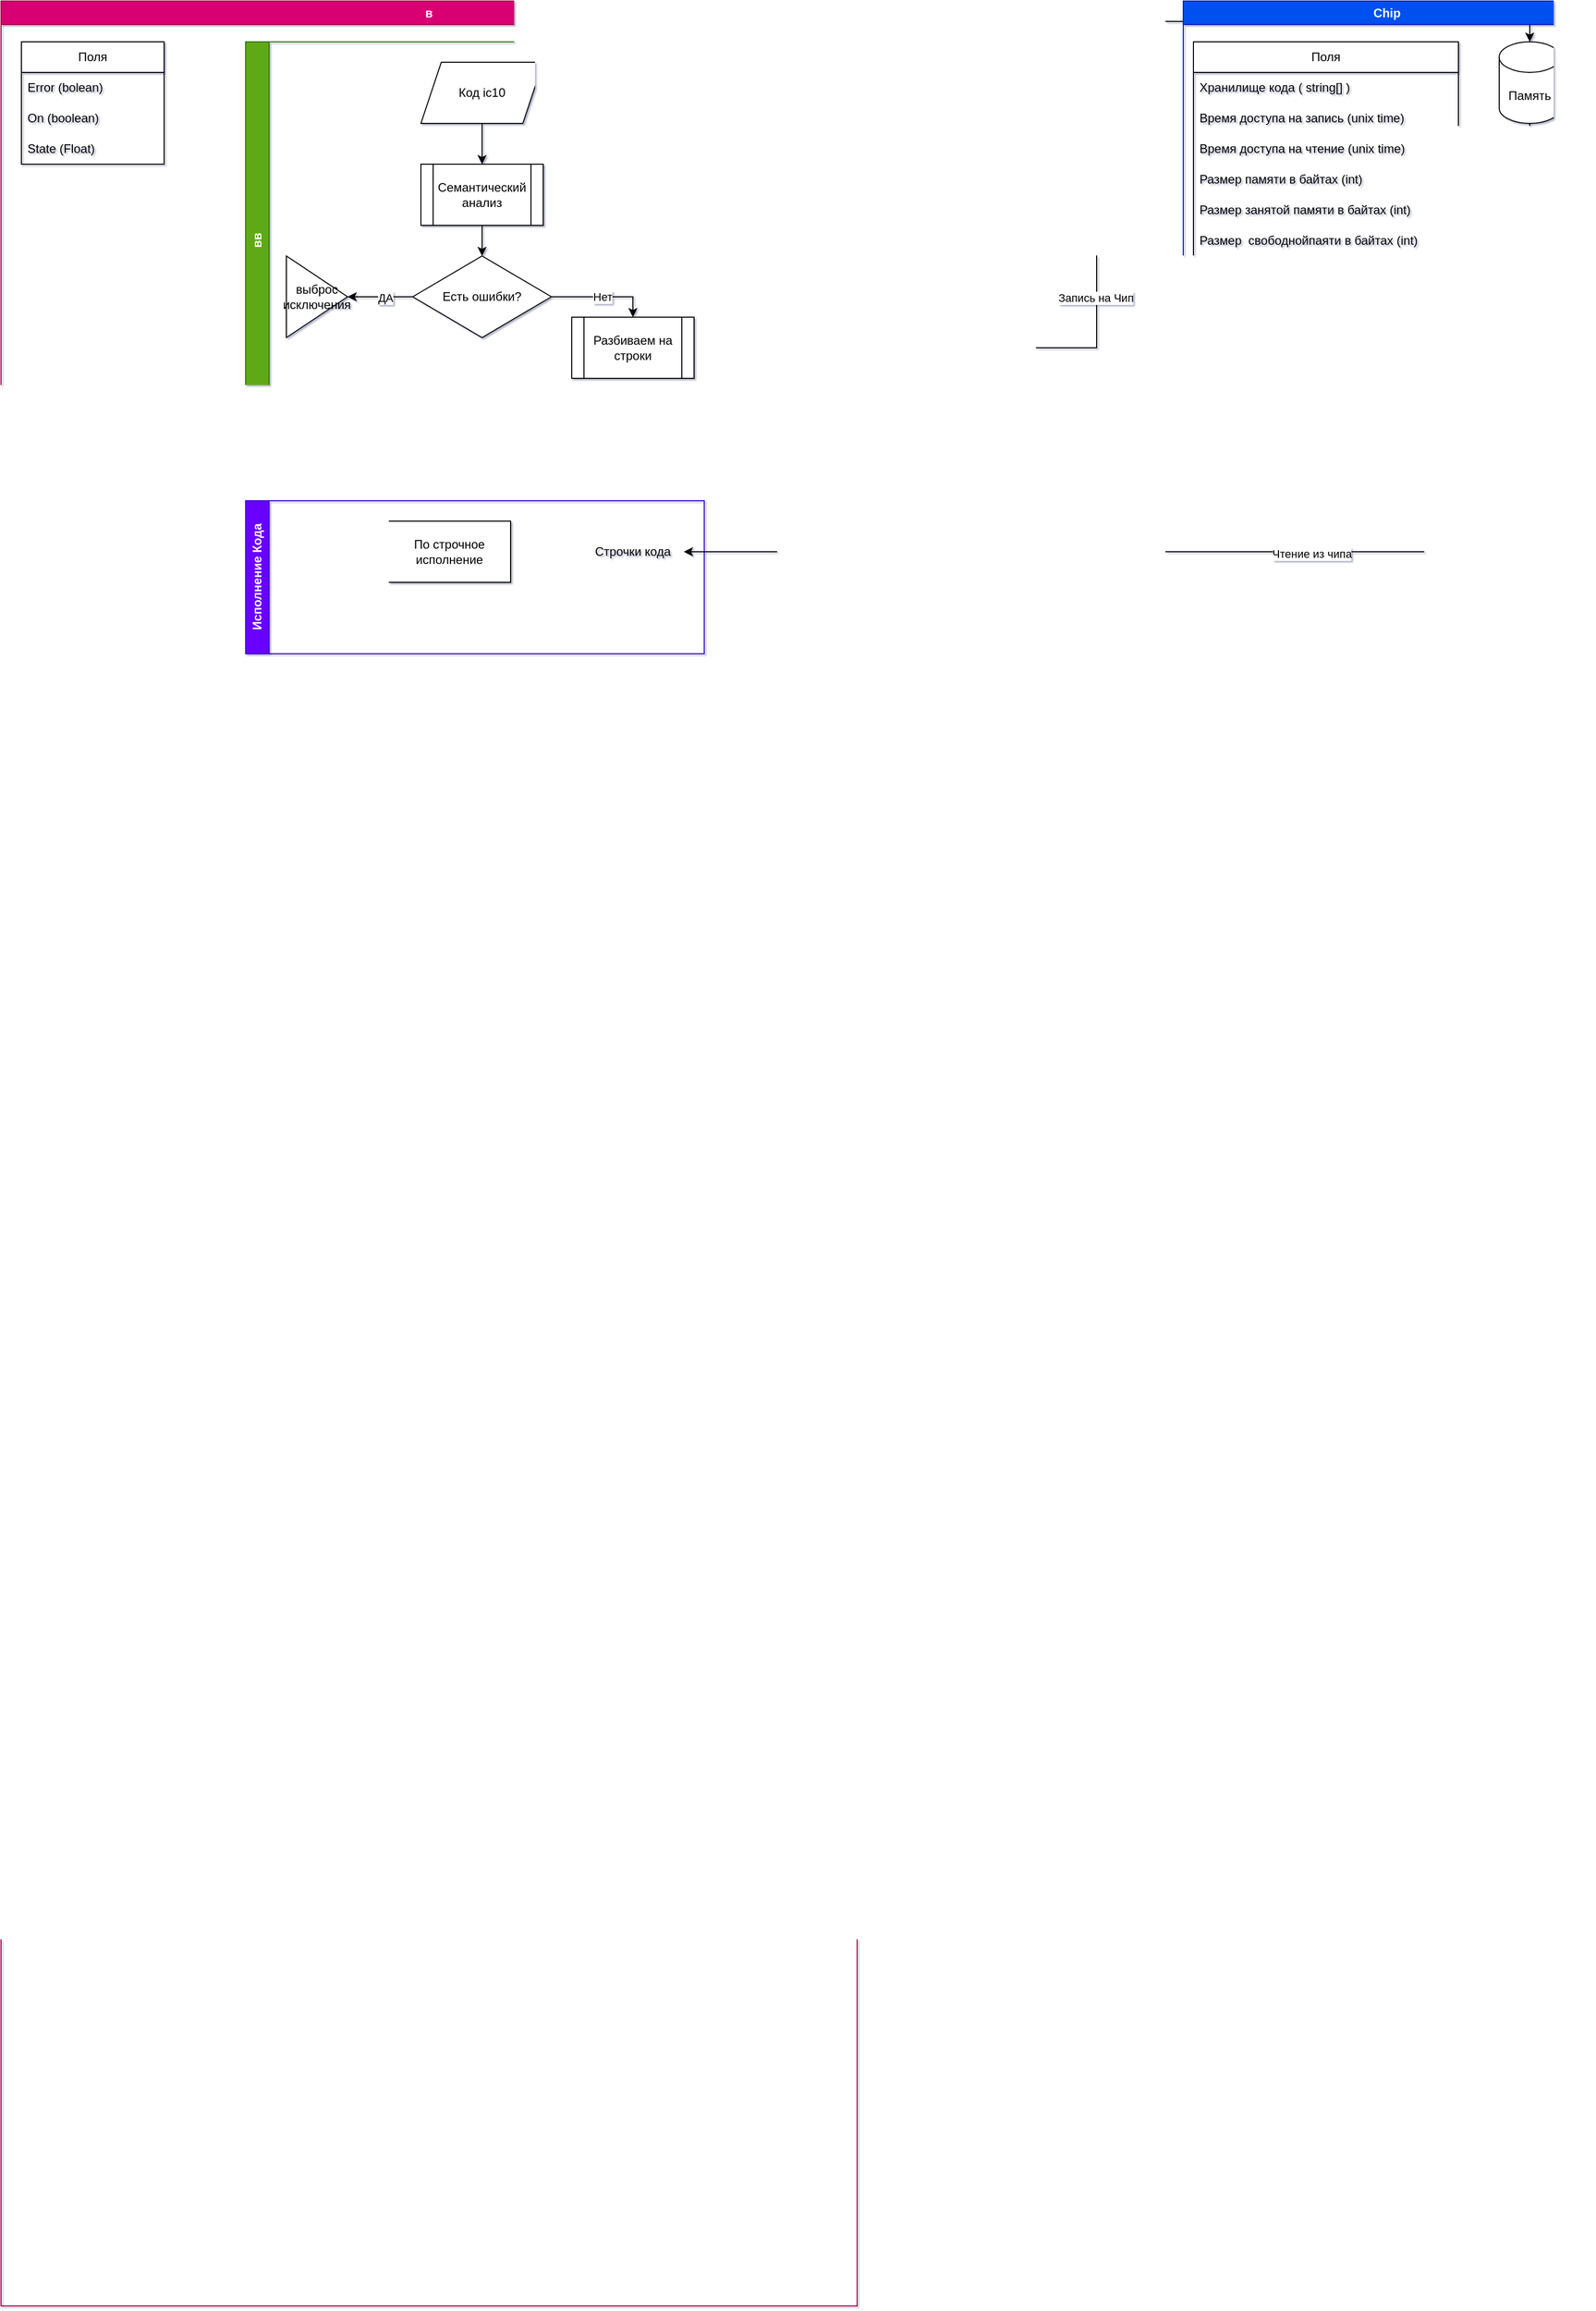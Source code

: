 <mxfile version="24.7.17">
  <diagram name="Страница — 1" id="UjBPNbF5Juh3DCR17DNx">
    <mxGraphModel dx="798" dy="460" grid="1" gridSize="10" guides="1" tooltips="1" connect="1" arrows="1" fold="1" page="1" pageScale="1" pageWidth="10000" pageHeight="10000" math="0" shadow="1">
      <root>
        <mxCell id="0" />
        <mxCell id="1" parent="0" />
        <mxCell id="PQDEgTjOGFEBHPcHPmps-68" value="в" style="swimlane;whiteSpace=wrap;html=1;fillColor=#d80073;fontColor=#ffffff;strokeColor=#A50040;" parent="1" vertex="1">
          <mxGeometry x="40" y="50" width="840" height="2260" as="geometry">
            <mxRectangle x="40" y="50" width="100" height="30" as="alternateBounds" />
          </mxGeometry>
        </mxCell>
        <mxCell id="PQDEgTjOGFEBHPcHPmps-101" value="Поля" style="swimlane;fontStyle=0;childLayout=stackLayout;horizontal=1;startSize=30;horizontalStack=0;resizeParent=1;resizeParentMax=0;resizeLast=0;collapsible=1;marginBottom=0;whiteSpace=wrap;html=1;" parent="PQDEgTjOGFEBHPcHPmps-68" vertex="1">
          <mxGeometry x="20.0" y="40" width="140" height="120" as="geometry" />
        </mxCell>
        <mxCell id="PQDEgTjOGFEBHPcHPmps-102" value="Error (bolean)" style="text;strokeColor=none;fillColor=none;align=left;verticalAlign=middle;spacingLeft=4;spacingRight=4;overflow=hidden;points=[[0,0.5],[1,0.5]];portConstraint=eastwest;rotatable=0;whiteSpace=wrap;html=1;" parent="PQDEgTjOGFEBHPcHPmps-101" vertex="1">
          <mxGeometry y="30" width="140" height="30" as="geometry" />
        </mxCell>
        <mxCell id="PQDEgTjOGFEBHPcHPmps-103" value="On (boolean)" style="text;strokeColor=none;fillColor=none;align=left;verticalAlign=middle;spacingLeft=4;spacingRight=4;overflow=hidden;points=[[0,0.5],[1,0.5]];portConstraint=eastwest;rotatable=0;whiteSpace=wrap;html=1;" parent="PQDEgTjOGFEBHPcHPmps-101" vertex="1">
          <mxGeometry y="60" width="140" height="30" as="geometry" />
        </mxCell>
        <mxCell id="PQDEgTjOGFEBHPcHPmps-104" value="State (Float)" style="text;strokeColor=none;fillColor=none;align=left;verticalAlign=middle;spacingLeft=4;spacingRight=4;overflow=hidden;points=[[0,0.5],[1,0.5]];portConstraint=eastwest;rotatable=0;whiteSpace=wrap;html=1;" parent="PQDEgTjOGFEBHPcHPmps-101" vertex="1">
          <mxGeometry y="90" width="140" height="30" as="geometry" />
        </mxCell>
        <mxCell id="PQDEgTjOGFEBHPcHPmps-110" value="вв" style="swimlane;horizontal=0;whiteSpace=wrap;html=1;fillColor=#60a917;fontColor=#ffffff;strokeColor=#2D7600;" parent="PQDEgTjOGFEBHPcHPmps-68" vertex="1">
          <mxGeometry x="240" y="40" width="450" height="390" as="geometry">
            <mxRectangle x="240" y="40" width="40" height="150" as="alternateBounds" />
          </mxGeometry>
        </mxCell>
        <mxCell id="PQDEgTjOGFEBHPcHPmps-111" value="" style="edgeStyle=orthogonalEdgeStyle;rounded=0;orthogonalLoop=1;jettySize=auto;html=1;" parent="PQDEgTjOGFEBHPcHPmps-110" source="PQDEgTjOGFEBHPcHPmps-112" target="PQDEgTjOGFEBHPcHPmps-114" edge="1">
          <mxGeometry relative="1" as="geometry" />
        </mxCell>
        <mxCell id="PQDEgTjOGFEBHPcHPmps-112" value="Код ic10" style="shape=parallelogram;perimeter=parallelogramPerimeter;whiteSpace=wrap;html=1;fixedSize=1;" parent="PQDEgTjOGFEBHPcHPmps-110" vertex="1">
          <mxGeometry x="172.0" y="20" width="120" height="60" as="geometry" />
        </mxCell>
        <mxCell id="PQDEgTjOGFEBHPcHPmps-113" value="" style="edgeStyle=orthogonalEdgeStyle;rounded=0;orthogonalLoop=1;jettySize=auto;html=1;" parent="PQDEgTjOGFEBHPcHPmps-110" source="PQDEgTjOGFEBHPcHPmps-114" target="PQDEgTjOGFEBHPcHPmps-119" edge="1">
          <mxGeometry relative="1" as="geometry" />
        </mxCell>
        <mxCell id="PQDEgTjOGFEBHPcHPmps-114" value="Семантический анализ" style="shape=process;whiteSpace=wrap;html=1;backgroundOutline=1;" parent="PQDEgTjOGFEBHPcHPmps-110" vertex="1">
          <mxGeometry x="172.0" y="120" width="120" height="60" as="geometry" />
        </mxCell>
        <mxCell id="PQDEgTjOGFEBHPcHPmps-115" value="" style="edgeStyle=orthogonalEdgeStyle;rounded=0;orthogonalLoop=1;jettySize=auto;html=1;" parent="PQDEgTjOGFEBHPcHPmps-110" source="PQDEgTjOGFEBHPcHPmps-119" target="PQDEgTjOGFEBHPcHPmps-120" edge="1">
          <mxGeometry relative="1" as="geometry" />
        </mxCell>
        <mxCell id="PQDEgTjOGFEBHPcHPmps-116" value="ДА" style="edgeLabel;html=1;align=center;verticalAlign=middle;resizable=0;points=[];" parent="PQDEgTjOGFEBHPcHPmps-115" vertex="1" connectable="0">
          <mxGeometry x="-0.159" y="1" relative="1" as="geometry">
            <mxPoint as="offset" />
          </mxGeometry>
        </mxCell>
        <mxCell id="PQDEgTjOGFEBHPcHPmps-124" style="edgeStyle=orthogonalEdgeStyle;rounded=0;orthogonalLoop=1;jettySize=auto;html=1;entryX=0.5;entryY=0;entryDx=0;entryDy=0;" parent="PQDEgTjOGFEBHPcHPmps-110" source="PQDEgTjOGFEBHPcHPmps-119" target="PQDEgTjOGFEBHPcHPmps-121" edge="1">
          <mxGeometry relative="1" as="geometry" />
        </mxCell>
        <mxCell id="PQDEgTjOGFEBHPcHPmps-126" value="Нет" style="edgeLabel;html=1;align=center;verticalAlign=middle;resizable=0;points=[];" parent="PQDEgTjOGFEBHPcHPmps-124" vertex="1" connectable="0">
          <mxGeometry x="-0.015" relative="1" as="geometry">
            <mxPoint as="offset" />
          </mxGeometry>
        </mxCell>
        <mxCell id="PQDEgTjOGFEBHPcHPmps-119" value="Есть ошибки?" style="rhombus;whiteSpace=wrap;html=1;" parent="PQDEgTjOGFEBHPcHPmps-110" vertex="1">
          <mxGeometry x="164.0" y="210" width="136" height="80" as="geometry" />
        </mxCell>
        <mxCell id="PQDEgTjOGFEBHPcHPmps-120" value="выброс исключения" style="triangle;whiteSpace=wrap;html=1;" parent="PQDEgTjOGFEBHPcHPmps-110" vertex="1">
          <mxGeometry x="40.0" y="210" width="60" height="80" as="geometry" />
        </mxCell>
        <mxCell id="PQDEgTjOGFEBHPcHPmps-121" value="Разбиваем на строки" style="shape=process;whiteSpace=wrap;html=1;backgroundOutline=1;" parent="PQDEgTjOGFEBHPcHPmps-110" vertex="1">
          <mxGeometry x="320.0" y="270" width="120" height="60" as="geometry" />
        </mxCell>
        <mxCell id="PQDEgTjOGFEBHPcHPmps-127" value="Исполнение Кода" style="swimlane;horizontal=0;whiteSpace=wrap;html=1;fillColor=#6a00ff;fontColor=#ffffff;strokeColor=#3700CC;" parent="PQDEgTjOGFEBHPcHPmps-68" vertex="1">
          <mxGeometry x="240" y="490" width="450" height="150" as="geometry">
            <mxRectangle x="240" y="490" width="40" height="130" as="alternateBounds" />
          </mxGeometry>
        </mxCell>
        <mxCell id="8Jj1kp_gW38Pqj7xpFes-37" value="" style="edgeStyle=orthogonalEdgeStyle;rounded=0;orthogonalLoop=1;jettySize=auto;html=1;" edge="1" parent="PQDEgTjOGFEBHPcHPmps-127" source="PQDEgTjOGFEBHPcHPmps-129" target="8Jj1kp_gW38Pqj7xpFes-26">
          <mxGeometry relative="1" as="geometry" />
        </mxCell>
        <mxCell id="PQDEgTjOGFEBHPcHPmps-129" value="Строчки кода" style="shape=parallelogram;perimeter=parallelogramPerimeter;whiteSpace=wrap;html=1;fixedSize=1;" parent="PQDEgTjOGFEBHPcHPmps-127" vertex="1">
          <mxGeometry x="320" y="20" width="120" height="60" as="geometry" />
        </mxCell>
        <mxCell id="8Jj1kp_gW38Pqj7xpFes-26" value="По строчное исполнение" style="whiteSpace=wrap;html=1;" vertex="1" parent="PQDEgTjOGFEBHPcHPmps-127">
          <mxGeometry x="140" y="20" width="120" height="60" as="geometry" />
        </mxCell>
        <mxCell id="PQDEgTjOGFEBHPcHPmps-122" value="" style="edgeStyle=orthogonalEdgeStyle;rounded=0;orthogonalLoop=1;jettySize=auto;html=1;entryX=0.5;entryY=0;entryDx=0;entryDy=0;entryPerimeter=0;" parent="1" source="PQDEgTjOGFEBHPcHPmps-121" target="PQDEgTjOGFEBHPcHPmps-96" edge="1">
          <mxGeometry relative="1" as="geometry">
            <mxPoint x="1170" y="1040" as="targetPoint" />
          </mxGeometry>
        </mxCell>
        <mxCell id="PQDEgTjOGFEBHPcHPmps-123" value="Запись на Чип" style="edgeLabel;html=1;align=center;verticalAlign=middle;resizable=0;points=[];" parent="PQDEgTjOGFEBHPcHPmps-122" vertex="1" connectable="0">
          <mxGeometry x="-0.234" y="1" relative="1" as="geometry">
            <mxPoint as="offset" />
          </mxGeometry>
        </mxCell>
        <mxCell id="PQDEgTjOGFEBHPcHPmps-128" style="edgeStyle=orthogonalEdgeStyle;rounded=0;orthogonalLoop=1;jettySize=auto;html=1;entryX=1;entryY=0.5;entryDx=0;entryDy=0;" parent="1" source="PQDEgTjOGFEBHPcHPmps-96" target="PQDEgTjOGFEBHPcHPmps-129" edge="1">
          <mxGeometry relative="1" as="geometry">
            <mxPoint x="1200" y="800" as="targetPoint" />
            <Array as="points">
              <mxPoint x="1540" y="590" />
            </Array>
          </mxGeometry>
        </mxCell>
        <mxCell id="PQDEgTjOGFEBHPcHPmps-130" value="Чтение из чипа" style="edgeLabel;html=1;align=center;verticalAlign=middle;resizable=0;points=[];" parent="PQDEgTjOGFEBHPcHPmps-128" vertex="1" connectable="0">
          <mxGeometry x="0.141" y="2" relative="1" as="geometry">
            <mxPoint x="79" as="offset" />
          </mxGeometry>
        </mxCell>
        <mxCell id="PQDEgTjOGFEBHPcHPmps-105" value="Chip" style="swimlane;whiteSpace=wrap;html=1;fillColor=#0050ef;fontColor=#ffffff;strokeColor=#001DBC;" parent="1" vertex="1">
          <mxGeometry x="1200" y="50" width="400" height="350" as="geometry" />
        </mxCell>
        <mxCell id="PQDEgTjOGFEBHPcHPmps-96" value="Память" style="shape=cylinder3;whiteSpace=wrap;html=1;boundedLbl=1;backgroundOutline=1;size=15;" parent="PQDEgTjOGFEBHPcHPmps-105" vertex="1">
          <mxGeometry x="310" y="40" width="60" height="80" as="geometry" />
        </mxCell>
        <mxCell id="PQDEgTjOGFEBHPcHPmps-106" value="Поля" style="swimlane;fontStyle=0;childLayout=stackLayout;horizontal=1;startSize=30;horizontalStack=0;resizeParent=1;resizeParentMax=0;resizeLast=0;collapsible=1;marginBottom=0;whiteSpace=wrap;html=1;" parent="PQDEgTjOGFEBHPcHPmps-105" vertex="1">
          <mxGeometry x="10" y="40" width="260" height="210" as="geometry">
            <mxRectangle x="10" y="40" width="60" height="30" as="alternateBounds" />
          </mxGeometry>
        </mxCell>
        <mxCell id="PQDEgTjOGFEBHPcHPmps-107" value="Хранилище кода ( string[] )" style="text;strokeColor=none;fillColor=none;align=left;verticalAlign=middle;spacingLeft=4;spacingRight=4;overflow=hidden;points=[[0,0.5],[1,0.5]];portConstraint=eastwest;rotatable=0;whiteSpace=wrap;html=1;" parent="PQDEgTjOGFEBHPcHPmps-106" vertex="1">
          <mxGeometry y="30" width="260" height="30" as="geometry" />
        </mxCell>
        <mxCell id="PQDEgTjOGFEBHPcHPmps-108" value="Время доступа на запись (unix time)" style="text;strokeColor=none;fillColor=none;align=left;verticalAlign=middle;spacingLeft=4;spacingRight=4;overflow=hidden;points=[[0,0.5],[1,0.5]];portConstraint=eastwest;rotatable=0;whiteSpace=wrap;html=1;" parent="PQDEgTjOGFEBHPcHPmps-106" vertex="1">
          <mxGeometry y="60" width="260" height="30" as="geometry" />
        </mxCell>
        <mxCell id="PQDEgTjOGFEBHPcHPmps-109" value="Время доступа на чтение (unix time)" style="text;strokeColor=none;fillColor=none;align=left;verticalAlign=middle;spacingLeft=4;spacingRight=4;overflow=hidden;points=[[0,0.5],[1,0.5]];portConstraint=eastwest;rotatable=0;whiteSpace=wrap;html=1;" parent="PQDEgTjOGFEBHPcHPmps-106" vertex="1">
          <mxGeometry y="90" width="260" height="30" as="geometry" />
        </mxCell>
        <mxCell id="8Jj1kp_gW38Pqj7xpFes-14" value="Размер памяти в байтах (int)" style="text;strokeColor=none;fillColor=none;align=left;verticalAlign=middle;spacingLeft=4;spacingRight=4;overflow=hidden;points=[[0,0.5],[1,0.5]];portConstraint=eastwest;rotatable=0;whiteSpace=wrap;html=1;" vertex="1" parent="PQDEgTjOGFEBHPcHPmps-106">
          <mxGeometry y="120" width="260" height="30" as="geometry" />
        </mxCell>
        <mxCell id="8Jj1kp_gW38Pqj7xpFes-22" value="Размер занятой памяти в байтах (int)" style="text;strokeColor=none;fillColor=none;align=left;verticalAlign=middle;spacingLeft=4;spacingRight=4;overflow=hidden;points=[[0,0.5],[1,0.5]];portConstraint=eastwest;rotatable=0;whiteSpace=wrap;html=1;" vertex="1" parent="PQDEgTjOGFEBHPcHPmps-106">
          <mxGeometry y="150" width="260" height="30" as="geometry" />
        </mxCell>
        <mxCell id="8Jj1kp_gW38Pqj7xpFes-23" value="Размер&amp;nbsp; свободнойпаяти в байтах (int)" style="text;strokeColor=none;fillColor=none;align=left;verticalAlign=middle;spacingLeft=4;spacingRight=4;overflow=hidden;points=[[0,0.5],[1,0.5]];portConstraint=eastwest;rotatable=0;whiteSpace=wrap;html=1;" vertex="1" parent="PQDEgTjOGFEBHPcHPmps-106">
          <mxGeometry y="180" width="260" height="30" as="geometry" />
        </mxCell>
      </root>
    </mxGraphModel>
  </diagram>
</mxfile>
